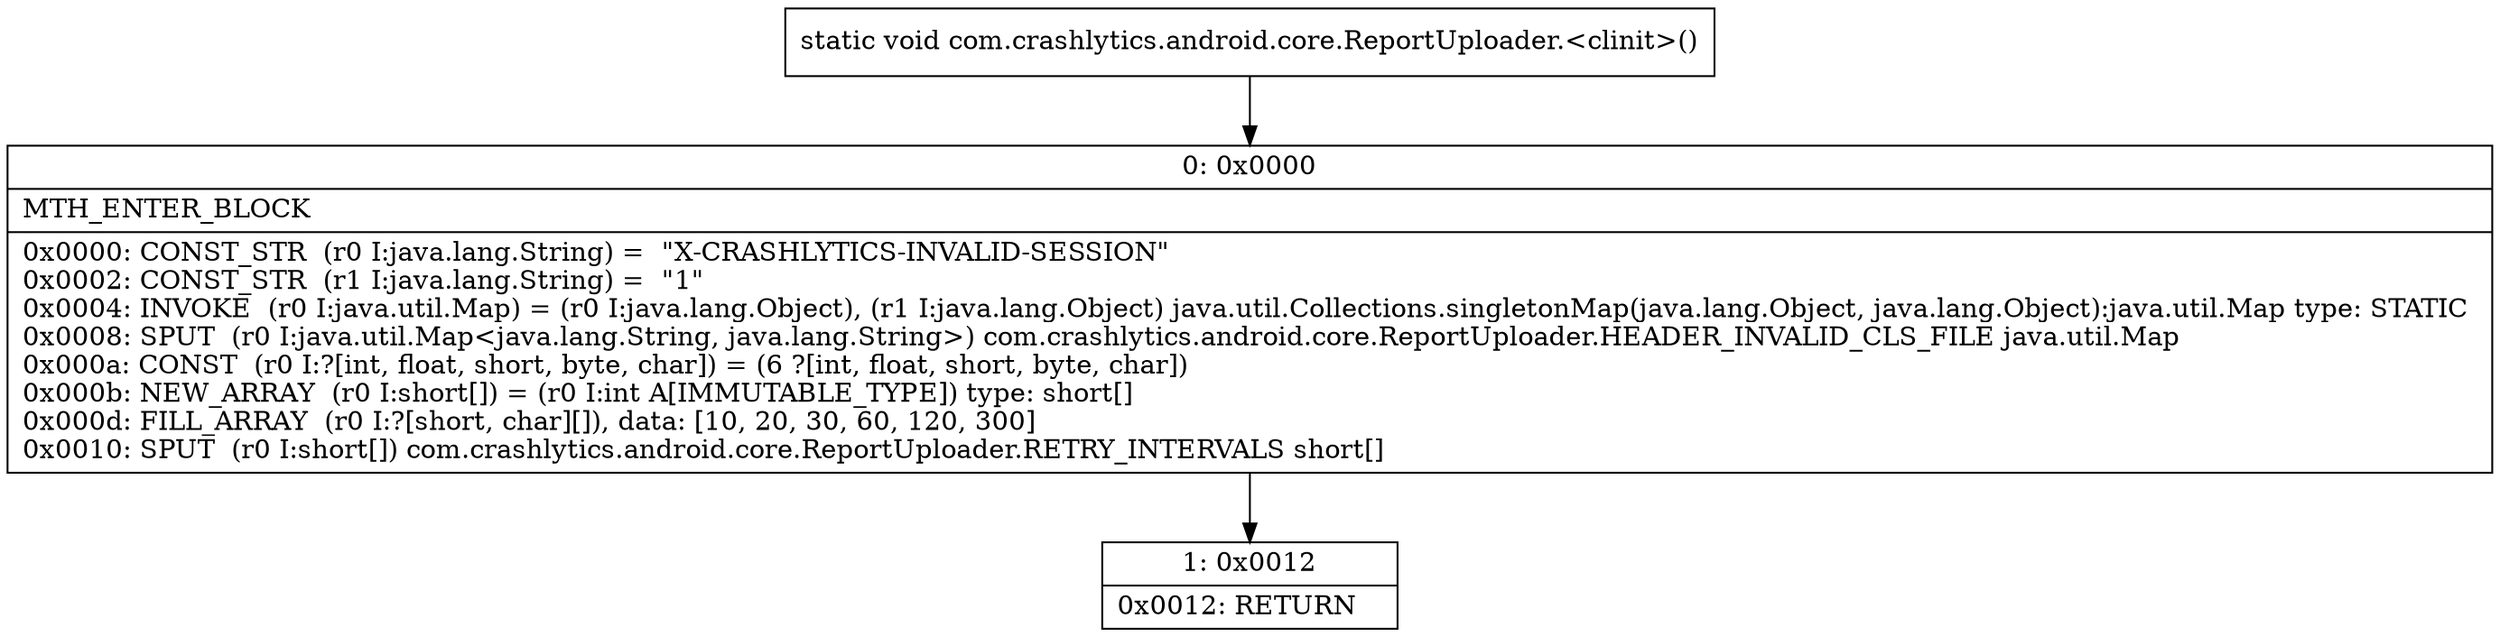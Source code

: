 digraph "CFG forcom.crashlytics.android.core.ReportUploader.\<clinit\>()V" {
Node_0 [shape=record,label="{0\:\ 0x0000|MTH_ENTER_BLOCK\l|0x0000: CONST_STR  (r0 I:java.lang.String) =  \"X\-CRASHLYTICS\-INVALID\-SESSION\" \l0x0002: CONST_STR  (r1 I:java.lang.String) =  \"1\" \l0x0004: INVOKE  (r0 I:java.util.Map) = (r0 I:java.lang.Object), (r1 I:java.lang.Object) java.util.Collections.singletonMap(java.lang.Object, java.lang.Object):java.util.Map type: STATIC \l0x0008: SPUT  (r0 I:java.util.Map\<java.lang.String, java.lang.String\>) com.crashlytics.android.core.ReportUploader.HEADER_INVALID_CLS_FILE java.util.Map \l0x000a: CONST  (r0 I:?[int, float, short, byte, char]) = (6 ?[int, float, short, byte, char]) \l0x000b: NEW_ARRAY  (r0 I:short[]) = (r0 I:int A[IMMUTABLE_TYPE]) type: short[] \l0x000d: FILL_ARRAY  (r0 I:?[short, char][]), data: [10, 20, 30, 60, 120, 300] \l0x0010: SPUT  (r0 I:short[]) com.crashlytics.android.core.ReportUploader.RETRY_INTERVALS short[] \l}"];
Node_1 [shape=record,label="{1\:\ 0x0012|0x0012: RETURN   \l}"];
MethodNode[shape=record,label="{static void com.crashlytics.android.core.ReportUploader.\<clinit\>() }"];
MethodNode -> Node_0;
Node_0 -> Node_1;
}

